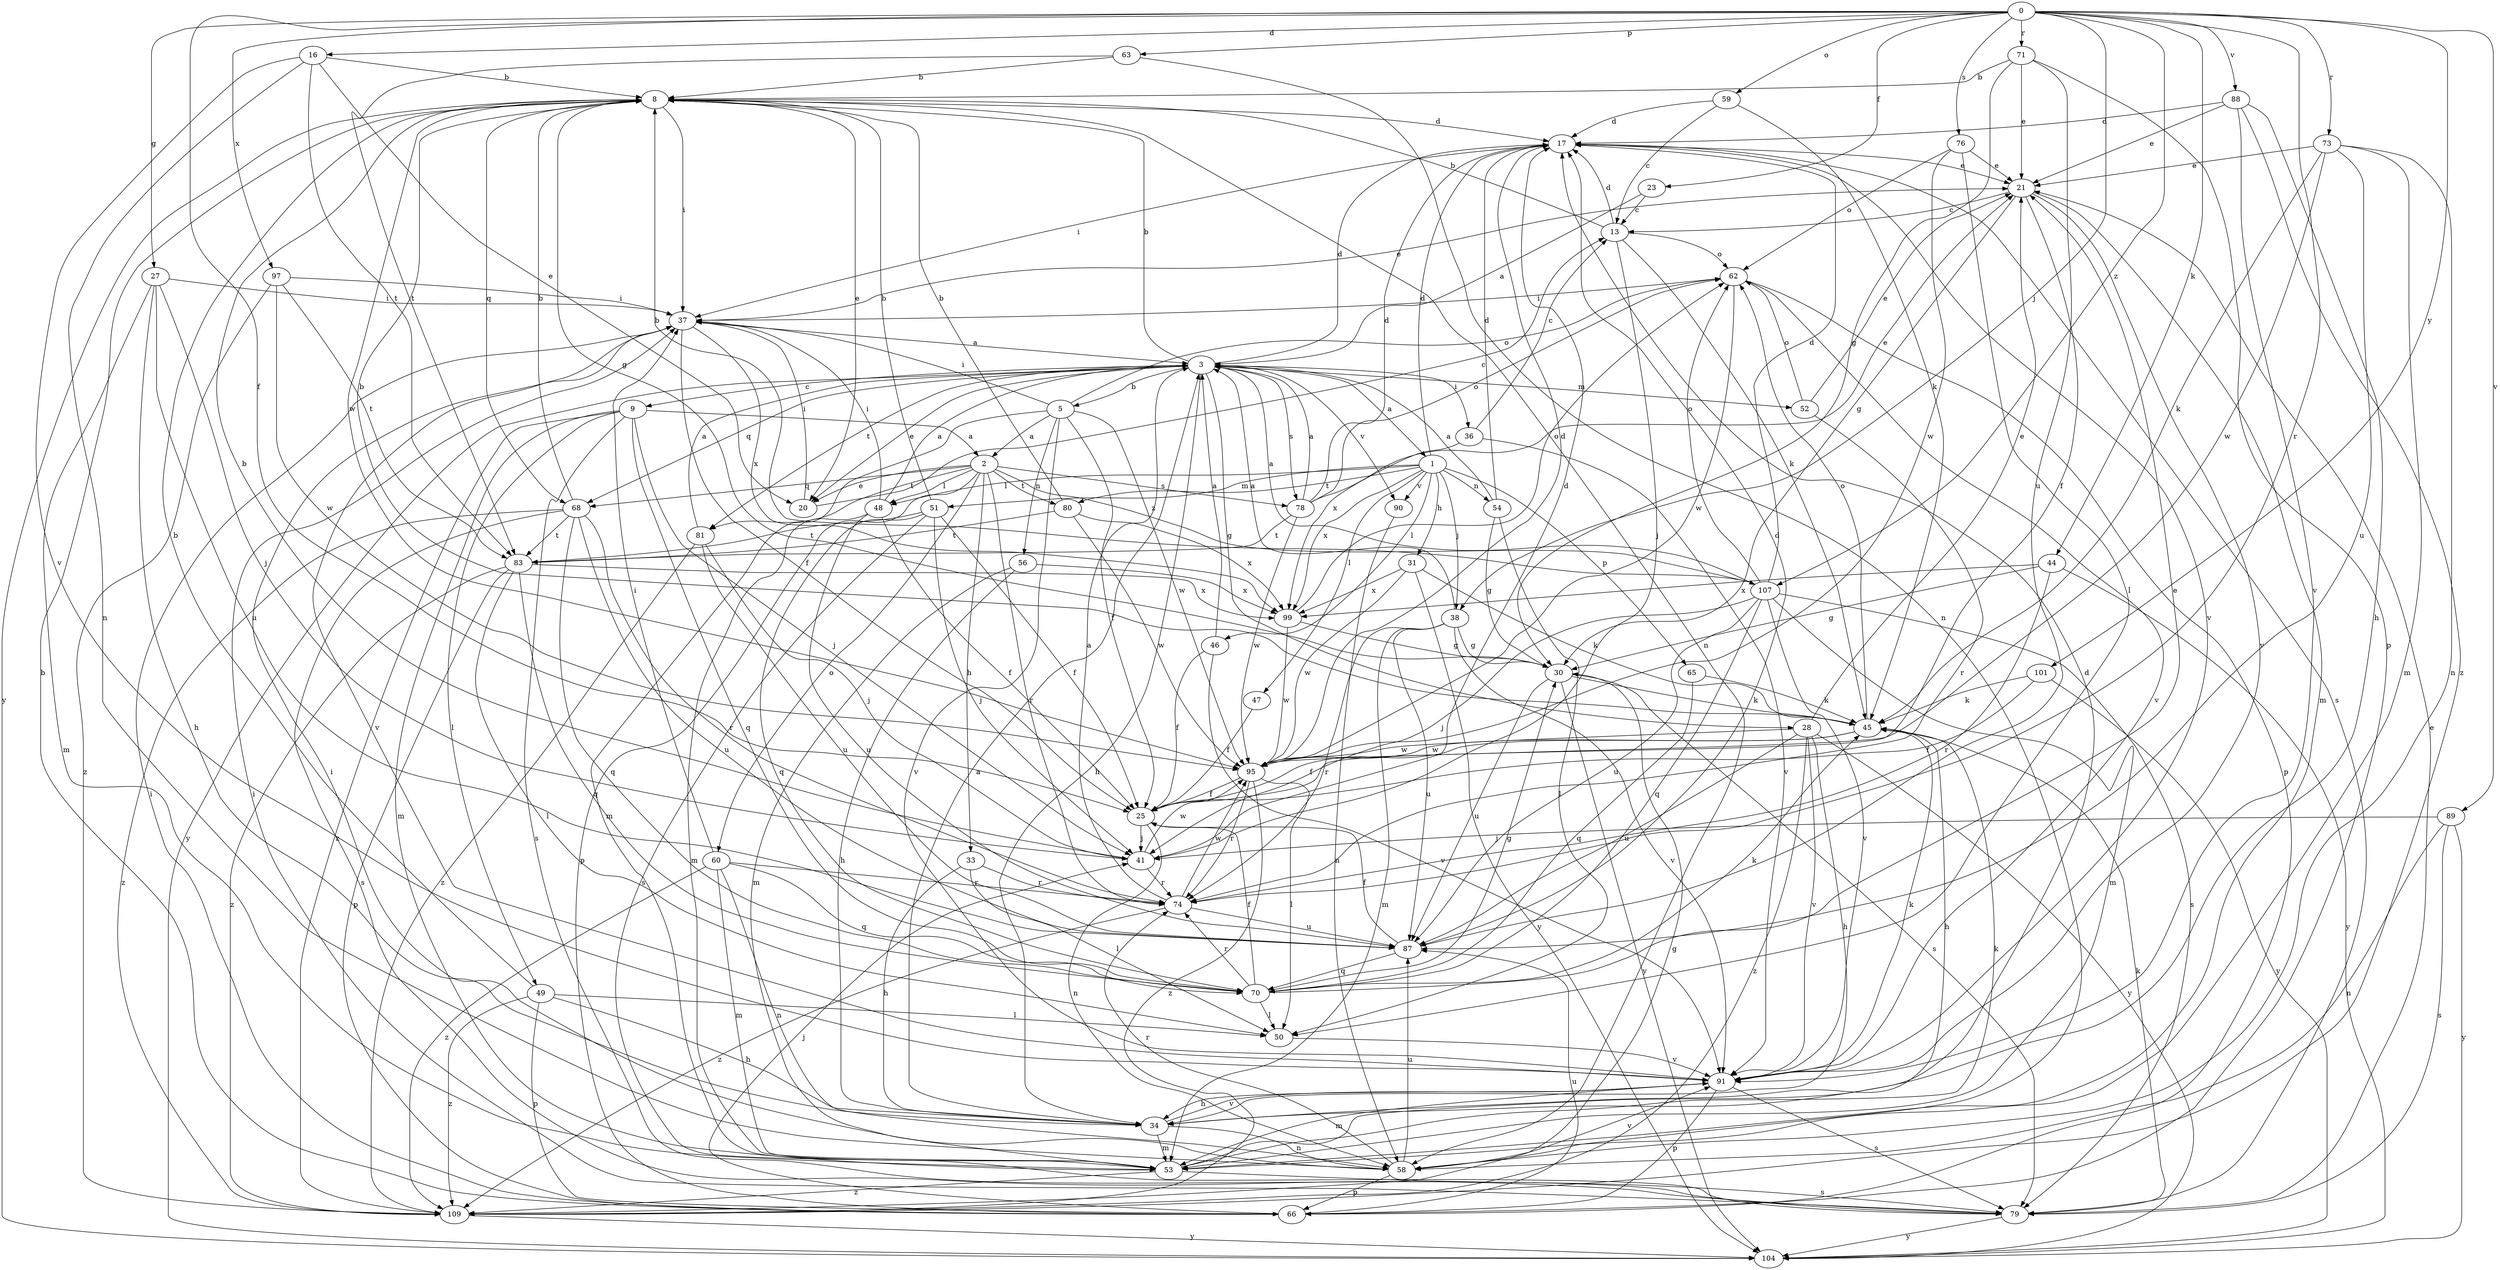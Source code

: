 strict digraph  {
0;
1;
2;
3;
5;
8;
9;
13;
16;
17;
20;
21;
23;
25;
27;
28;
30;
31;
33;
34;
36;
37;
38;
41;
44;
45;
46;
47;
48;
49;
50;
51;
52;
53;
54;
56;
58;
59;
60;
62;
63;
65;
66;
68;
70;
71;
73;
74;
76;
78;
79;
80;
81;
83;
87;
88;
89;
90;
91;
95;
97;
99;
101;
104;
107;
109;
0 -> 16  [label=d];
0 -> 23  [label=f];
0 -> 25  [label=f];
0 -> 27  [label=g];
0 -> 38  [label=j];
0 -> 44  [label=k];
0 -> 59  [label=o];
0 -> 63  [label=p];
0 -> 71  [label=r];
0 -> 73  [label=r];
0 -> 74  [label=r];
0 -> 76  [label=s];
0 -> 88  [label=v];
0 -> 89  [label=v];
0 -> 97  [label=x];
0 -> 101  [label=y];
0 -> 107  [label=z];
1 -> 17  [label=d];
1 -> 31  [label=h];
1 -> 38  [label=j];
1 -> 46  [label=l];
1 -> 47  [label=l];
1 -> 48  [label=l];
1 -> 51  [label=m];
1 -> 54  [label=n];
1 -> 65  [label=p];
1 -> 80  [label=t];
1 -> 90  [label=v];
1 -> 99  [label=x];
2 -> 20  [label=e];
2 -> 33  [label=h];
2 -> 48  [label=l];
2 -> 60  [label=o];
2 -> 66  [label=p];
2 -> 68  [label=q];
2 -> 74  [label=r];
2 -> 78  [label=s];
2 -> 80  [label=t];
2 -> 81  [label=t];
2 -> 107  [label=z];
3 -> 1  [label=a];
3 -> 5  [label=b];
3 -> 8  [label=b];
3 -> 9  [label=c];
3 -> 17  [label=d];
3 -> 20  [label=e];
3 -> 28  [label=g];
3 -> 34  [label=h];
3 -> 36  [label=i];
3 -> 52  [label=m];
3 -> 68  [label=q];
3 -> 78  [label=s];
3 -> 81  [label=t];
3 -> 90  [label=v];
3 -> 104  [label=y];
5 -> 2  [label=a];
5 -> 25  [label=f];
5 -> 37  [label=i];
5 -> 53  [label=m];
5 -> 56  [label=n];
5 -> 62  [label=o];
5 -> 91  [label=v];
5 -> 95  [label=w];
8 -> 17  [label=d];
8 -> 20  [label=e];
8 -> 30  [label=g];
8 -> 37  [label=i];
8 -> 58  [label=n];
8 -> 68  [label=q];
8 -> 95  [label=w];
8 -> 104  [label=y];
9 -> 2  [label=a];
9 -> 41  [label=j];
9 -> 49  [label=l];
9 -> 53  [label=m];
9 -> 70  [label=q];
9 -> 79  [label=s];
9 -> 109  [label=z];
13 -> 8  [label=b];
13 -> 17  [label=d];
13 -> 41  [label=j];
13 -> 45  [label=k];
13 -> 62  [label=o];
16 -> 8  [label=b];
16 -> 20  [label=e];
16 -> 58  [label=n];
16 -> 83  [label=t];
16 -> 91  [label=v];
17 -> 21  [label=e];
17 -> 37  [label=i];
17 -> 79  [label=s];
17 -> 91  [label=v];
20 -> 13  [label=c];
20 -> 37  [label=i];
21 -> 13  [label=c];
21 -> 25  [label=f];
21 -> 30  [label=g];
21 -> 53  [label=m];
21 -> 91  [label=v];
23 -> 3  [label=a];
23 -> 13  [label=c];
25 -> 41  [label=j];
25 -> 58  [label=n];
27 -> 34  [label=h];
27 -> 37  [label=i];
27 -> 41  [label=j];
27 -> 53  [label=m];
27 -> 87  [label=u];
28 -> 21  [label=e];
28 -> 34  [label=h];
28 -> 87  [label=u];
28 -> 91  [label=v];
28 -> 95  [label=w];
28 -> 104  [label=y];
28 -> 109  [label=z];
30 -> 45  [label=k];
30 -> 79  [label=s];
30 -> 87  [label=u];
30 -> 104  [label=y];
31 -> 45  [label=k];
31 -> 95  [label=w];
31 -> 99  [label=x];
31 -> 104  [label=y];
33 -> 34  [label=h];
33 -> 50  [label=l];
33 -> 74  [label=r];
34 -> 3  [label=a];
34 -> 53  [label=m];
34 -> 58  [label=n];
34 -> 91  [label=v];
36 -> 13  [label=c];
36 -> 91  [label=v];
36 -> 99  [label=x];
37 -> 3  [label=a];
37 -> 21  [label=e];
37 -> 25  [label=f];
37 -> 91  [label=v];
37 -> 99  [label=x];
38 -> 3  [label=a];
38 -> 30  [label=g];
38 -> 53  [label=m];
38 -> 74  [label=r];
38 -> 87  [label=u];
38 -> 91  [label=v];
41 -> 8  [label=b];
41 -> 17  [label=d];
41 -> 74  [label=r];
41 -> 95  [label=w];
44 -> 30  [label=g];
44 -> 74  [label=r];
44 -> 99  [label=x];
44 -> 104  [label=y];
45 -> 8  [label=b];
45 -> 25  [label=f];
45 -> 34  [label=h];
45 -> 62  [label=o];
45 -> 95  [label=w];
46 -> 3  [label=a];
46 -> 25  [label=f];
46 -> 91  [label=v];
47 -> 25  [label=f];
48 -> 3  [label=a];
48 -> 25  [label=f];
48 -> 37  [label=i];
48 -> 53  [label=m];
48 -> 87  [label=u];
49 -> 8  [label=b];
49 -> 34  [label=h];
49 -> 50  [label=l];
49 -> 66  [label=p];
49 -> 109  [label=z];
50 -> 91  [label=v];
51 -> 8  [label=b];
51 -> 25  [label=f];
51 -> 41  [label=j];
51 -> 70  [label=q];
51 -> 79  [label=s];
51 -> 83  [label=t];
52 -> 21  [label=e];
52 -> 62  [label=o];
52 -> 74  [label=r];
53 -> 17  [label=d];
53 -> 45  [label=k];
53 -> 79  [label=s];
53 -> 109  [label=z];
54 -> 3  [label=a];
54 -> 17  [label=d];
54 -> 30  [label=g];
54 -> 50  [label=l];
56 -> 34  [label=h];
56 -> 53  [label=m];
56 -> 99  [label=x];
58 -> 37  [label=i];
58 -> 66  [label=p];
58 -> 74  [label=r];
58 -> 87  [label=u];
58 -> 91  [label=v];
59 -> 13  [label=c];
59 -> 17  [label=d];
59 -> 45  [label=k];
60 -> 37  [label=i];
60 -> 53  [label=m];
60 -> 58  [label=n];
60 -> 70  [label=q];
60 -> 74  [label=r];
60 -> 109  [label=z];
62 -> 37  [label=i];
62 -> 66  [label=p];
62 -> 91  [label=v];
62 -> 95  [label=w];
63 -> 8  [label=b];
63 -> 58  [label=n];
63 -> 83  [label=t];
65 -> 45  [label=k];
65 -> 70  [label=q];
66 -> 8  [label=b];
66 -> 37  [label=i];
66 -> 41  [label=j];
66 -> 87  [label=u];
68 -> 8  [label=b];
68 -> 70  [label=q];
68 -> 74  [label=r];
68 -> 79  [label=s];
68 -> 83  [label=t];
68 -> 87  [label=u];
68 -> 109  [label=z];
70 -> 21  [label=e];
70 -> 25  [label=f];
70 -> 30  [label=g];
70 -> 45  [label=k];
70 -> 50  [label=l];
70 -> 74  [label=r];
71 -> 8  [label=b];
71 -> 21  [label=e];
71 -> 30  [label=g];
71 -> 66  [label=p];
71 -> 87  [label=u];
73 -> 21  [label=e];
73 -> 45  [label=k];
73 -> 53  [label=m];
73 -> 58  [label=n];
73 -> 87  [label=u];
73 -> 95  [label=w];
74 -> 3  [label=a];
74 -> 87  [label=u];
74 -> 95  [label=w];
74 -> 109  [label=z];
76 -> 21  [label=e];
76 -> 50  [label=l];
76 -> 62  [label=o];
76 -> 95  [label=w];
78 -> 3  [label=a];
78 -> 17  [label=d];
78 -> 21  [label=e];
78 -> 62  [label=o];
78 -> 83  [label=t];
78 -> 95  [label=w];
79 -> 21  [label=e];
79 -> 37  [label=i];
79 -> 45  [label=k];
79 -> 104  [label=y];
80 -> 8  [label=b];
80 -> 83  [label=t];
80 -> 95  [label=w];
80 -> 99  [label=x];
81 -> 3  [label=a];
81 -> 41  [label=j];
81 -> 87  [label=u];
81 -> 109  [label=z];
83 -> 50  [label=l];
83 -> 66  [label=p];
83 -> 70  [label=q];
83 -> 99  [label=x];
83 -> 109  [label=z];
87 -> 17  [label=d];
87 -> 25  [label=f];
87 -> 70  [label=q];
88 -> 17  [label=d];
88 -> 21  [label=e];
88 -> 34  [label=h];
88 -> 91  [label=v];
88 -> 109  [label=z];
89 -> 41  [label=j];
89 -> 58  [label=n];
89 -> 79  [label=s];
89 -> 104  [label=y];
90 -> 58  [label=n];
91 -> 34  [label=h];
91 -> 45  [label=k];
91 -> 53  [label=m];
91 -> 66  [label=p];
91 -> 79  [label=s];
95 -> 17  [label=d];
95 -> 25  [label=f];
95 -> 50  [label=l];
95 -> 74  [label=r];
95 -> 109  [label=z];
97 -> 37  [label=i];
97 -> 83  [label=t];
97 -> 95  [label=w];
97 -> 109  [label=z];
99 -> 30  [label=g];
99 -> 62  [label=o];
99 -> 95  [label=w];
101 -> 25  [label=f];
101 -> 45  [label=k];
101 -> 104  [label=y];
107 -> 3  [label=a];
107 -> 8  [label=b];
107 -> 17  [label=d];
107 -> 41  [label=j];
107 -> 53  [label=m];
107 -> 62  [label=o];
107 -> 70  [label=q];
107 -> 79  [label=s];
107 -> 87  [label=u];
107 -> 91  [label=v];
109 -> 30  [label=g];
109 -> 104  [label=y];
}
